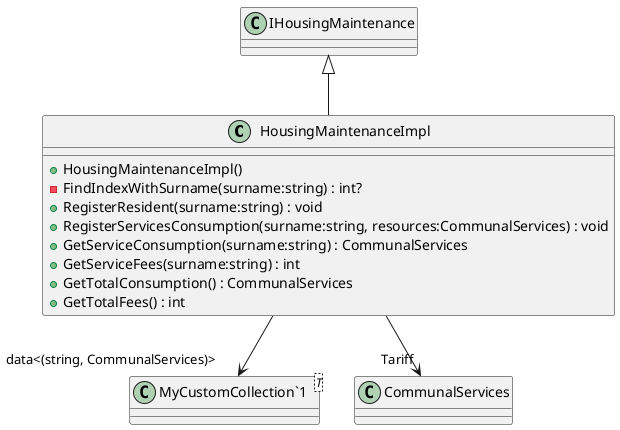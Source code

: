 @startuml
class HousingMaintenanceImpl {
    + HousingMaintenanceImpl()
    - FindIndexWithSurname(surname:string) : int?
    + RegisterResident(surname:string) : void
    + RegisterServicesConsumption(surname:string, resources:CommunalServices) : void
    + GetServiceConsumption(surname:string) : CommunalServices
    + GetServiceFees(surname:string) : int
    + GetTotalConsumption() : CommunalServices
    + GetTotalFees() : int
}
class "MyCustomCollection`1"<T> {
}
IHousingMaintenance <|-- HousingMaintenanceImpl
HousingMaintenanceImpl --> "data<(string, CommunalServices)>" "MyCustomCollection`1"
HousingMaintenanceImpl --> "Tariff" CommunalServices
@enduml
